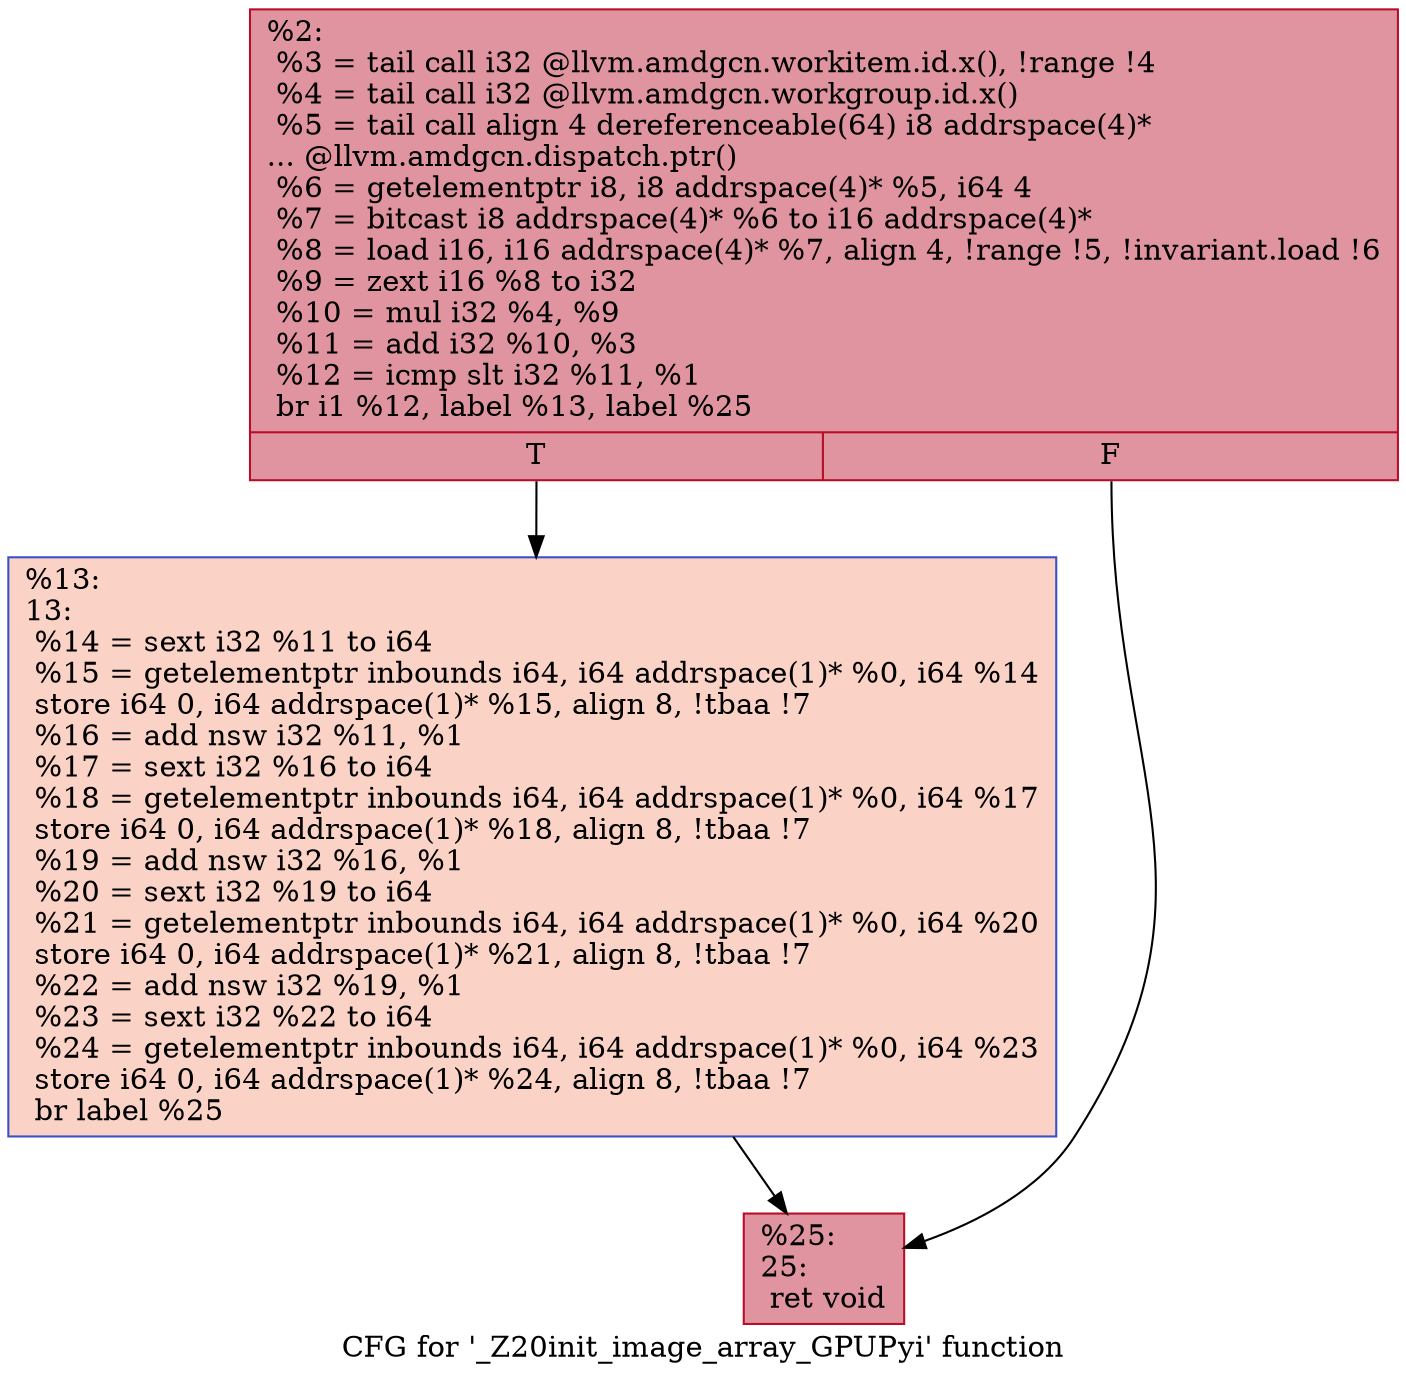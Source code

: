 digraph "CFG for '_Z20init_image_array_GPUPyi' function" {
	label="CFG for '_Z20init_image_array_GPUPyi' function";

	Node0x562d100 [shape=record,color="#b70d28ff", style=filled, fillcolor="#b70d2870",label="{%2:\l  %3 = tail call i32 @llvm.amdgcn.workitem.id.x(), !range !4\l  %4 = tail call i32 @llvm.amdgcn.workgroup.id.x()\l  %5 = tail call align 4 dereferenceable(64) i8 addrspace(4)*\l... @llvm.amdgcn.dispatch.ptr()\l  %6 = getelementptr i8, i8 addrspace(4)* %5, i64 4\l  %7 = bitcast i8 addrspace(4)* %6 to i16 addrspace(4)*\l  %8 = load i16, i16 addrspace(4)* %7, align 4, !range !5, !invariant.load !6\l  %9 = zext i16 %8 to i32\l  %10 = mul i32 %4, %9\l  %11 = add i32 %10, %3\l  %12 = icmp slt i32 %11, %1\l  br i1 %12, label %13, label %25\l|{<s0>T|<s1>F}}"];
	Node0x562d100:s0 -> Node0x562e070;
	Node0x562d100:s1 -> Node0x562f090;
	Node0x562e070 [shape=record,color="#3d50c3ff", style=filled, fillcolor="#f59c7d70",label="{%13:\l13:                                               \l  %14 = sext i32 %11 to i64\l  %15 = getelementptr inbounds i64, i64 addrspace(1)* %0, i64 %14\l  store i64 0, i64 addrspace(1)* %15, align 8, !tbaa !7\l  %16 = add nsw i32 %11, %1\l  %17 = sext i32 %16 to i64\l  %18 = getelementptr inbounds i64, i64 addrspace(1)* %0, i64 %17\l  store i64 0, i64 addrspace(1)* %18, align 8, !tbaa !7\l  %19 = add nsw i32 %16, %1\l  %20 = sext i32 %19 to i64\l  %21 = getelementptr inbounds i64, i64 addrspace(1)* %0, i64 %20\l  store i64 0, i64 addrspace(1)* %21, align 8, !tbaa !7\l  %22 = add nsw i32 %19, %1\l  %23 = sext i32 %22 to i64\l  %24 = getelementptr inbounds i64, i64 addrspace(1)* %0, i64 %23\l  store i64 0, i64 addrspace(1)* %24, align 8, !tbaa !7\l  br label %25\l}"];
	Node0x562e070 -> Node0x562f090;
	Node0x562f090 [shape=record,color="#b70d28ff", style=filled, fillcolor="#b70d2870",label="{%25:\l25:                                               \l  ret void\l}"];
}
